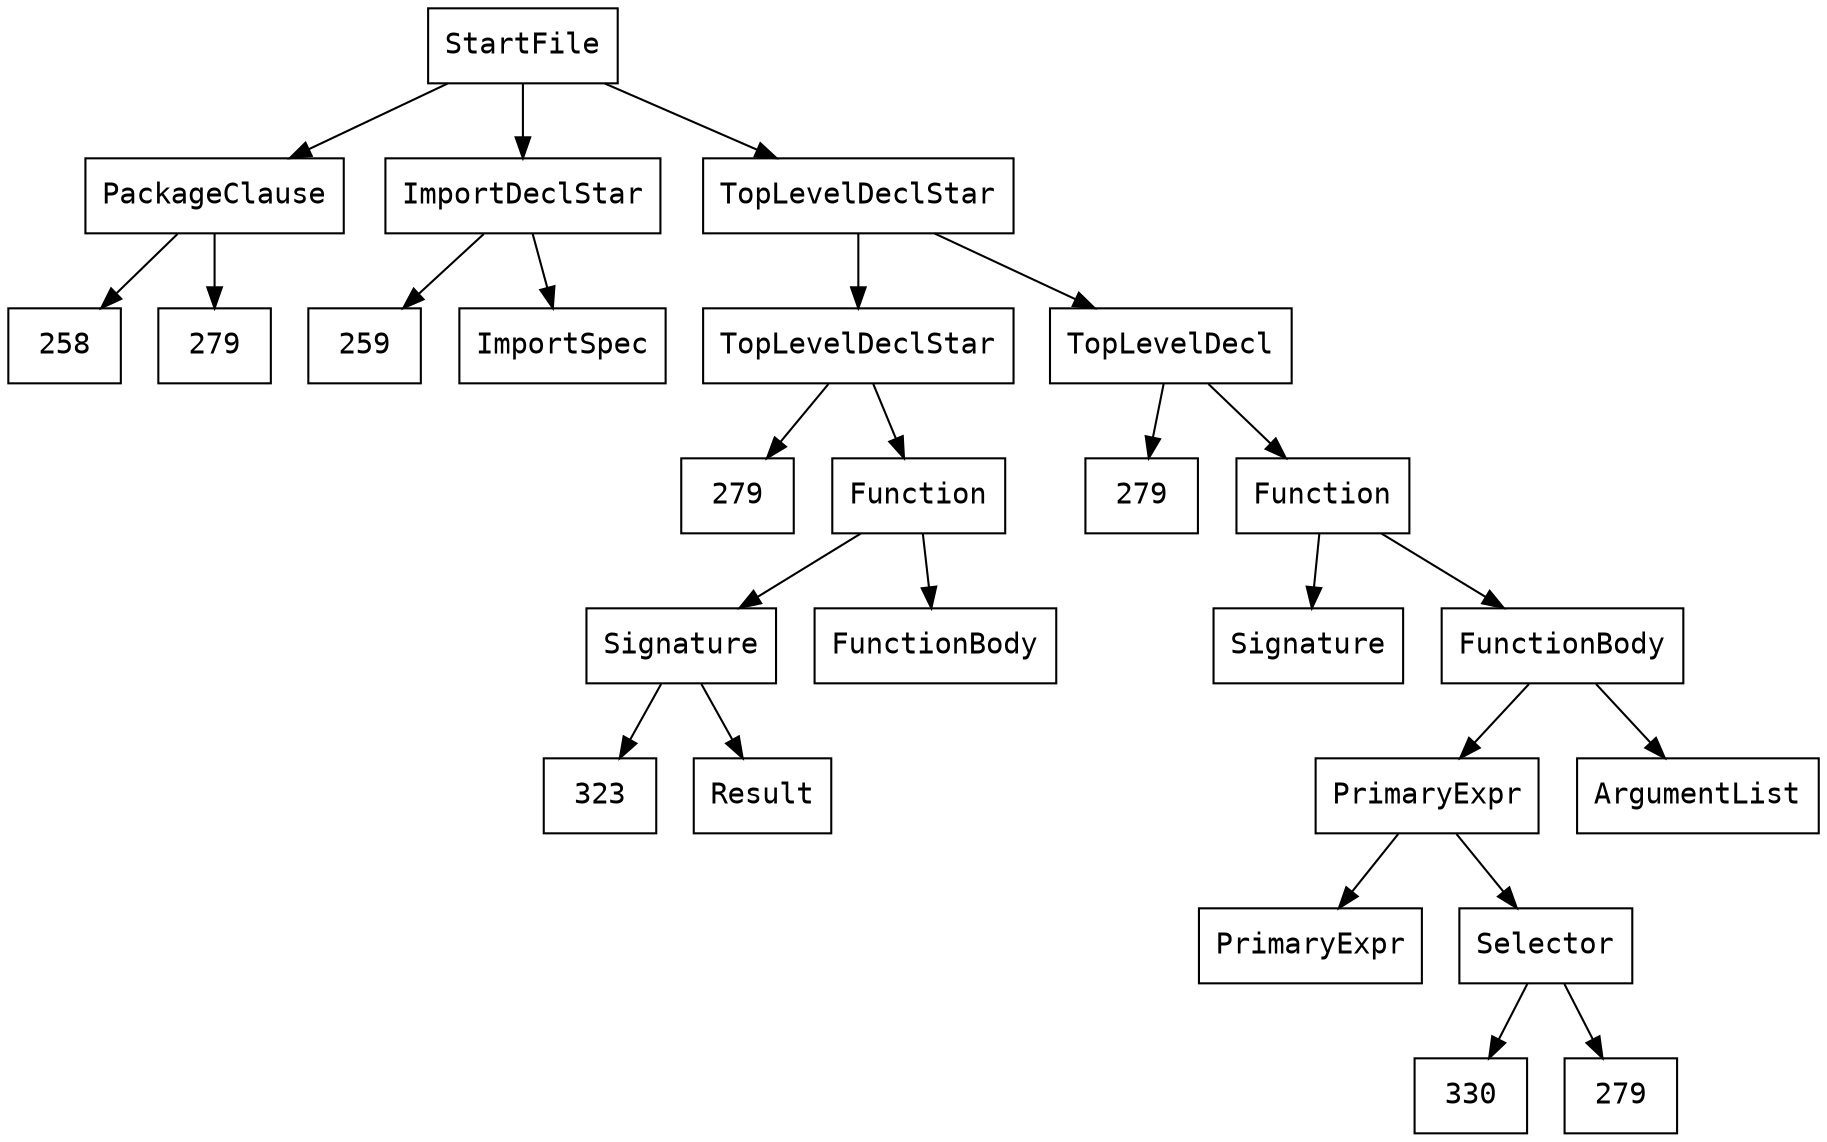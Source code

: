 digraph "src/parser.ypp"
 {
 node [fontname = courier, shape = box, colorscheme = paired6]
 edge [fontname = courier]
0 [label="StartFile"]
0->1
1 [label="PackageClause"]
1->2
2 [label="258"]
1->3
3 [label="279"]
0->4
4 [label="ImportDeclStar"]
4->5
5 [label="259"]
4->6
6 [label="ImportSpec"]
0->7
7 [label="TopLevelDeclStar"]
7->8
8 [label="TopLevelDeclStar"]
8->9
9 [label="279"]
8->10
10 [label="Function"]
10->11
11 [label="Signature"]
11->12
12 [label="323"]
11->13
13 [label="Result"]
10->14
14 [label="FunctionBody"]
7->15
15 [label="TopLevelDecl"]
15->16
16 [label="279"]
15->17
17 [label="Function"]
17->18
18 [label="Signature"]
17->19
19 [label="FunctionBody"]
19->20
20 [label="PrimaryExpr"]
20->21
21 [label="PrimaryExpr"]
20->22
22 [label="Selector"]
22->23
23 [label="330"]
22->24
24 [label="279"]
19->25
25 [label="ArgumentList"]
}

